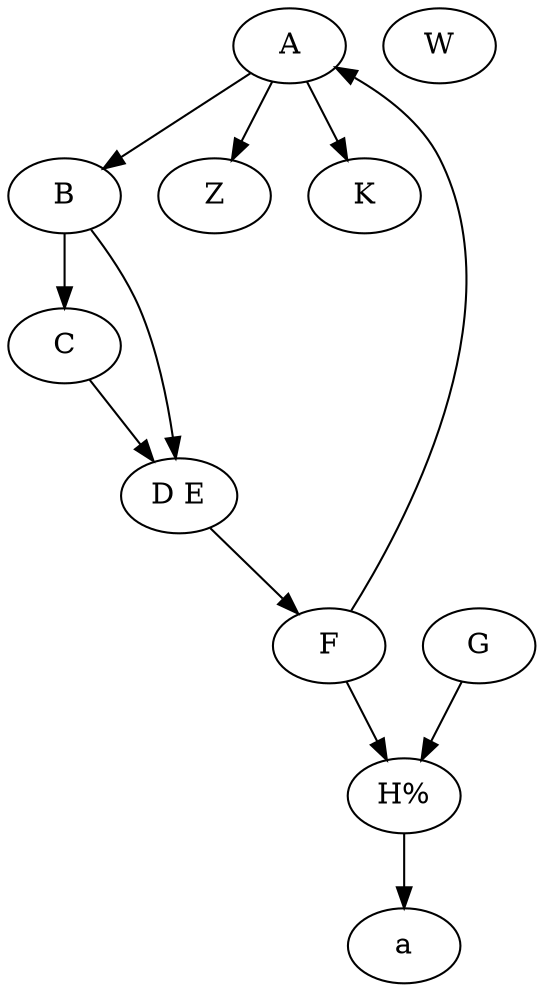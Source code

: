 digraph MYNAME{
    A -> B //comment separation
    B -> C//comment after -> noseparation
    /* multicomment before*/C -> "D E"
    W/*multicomment after*/
    G -> "H%"
    A -> Z
    B -> "D E"/*multi
    comment lines */
    "D E" -> F  
    F -> A
    # C preprocessor -> line
    F -> "H%"
    "H%"-> a
    K 
    A -> K
}